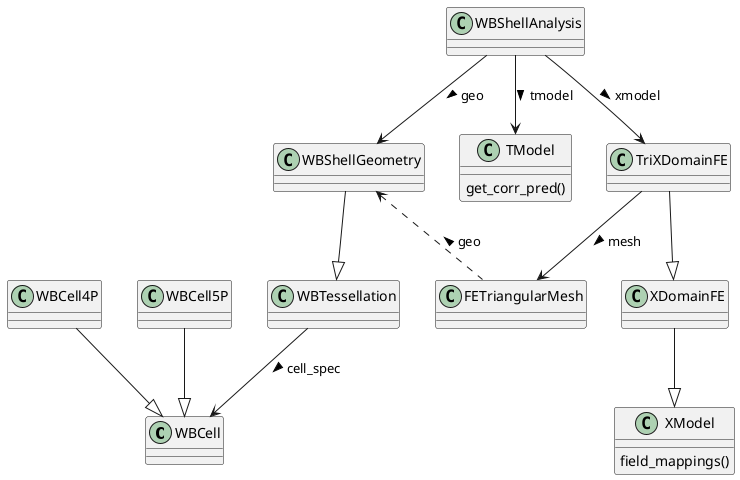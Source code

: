 @startuml
'https://plantuml.com/class-diagram

class WBCell {
}

class WBCell4P{
}

class WBCell5P{
}

WBCell4P --|> WBCell

WBCell5P --|> WBCell

class WBTessellation {

}

WBTessellation --> WBCell: cell_spec >

class FETriangularMesh{
}

class WBShellGeometry{
}

WBShellGeometry --|> WBTessellation

WBShellGeometry <.. FETriangularMesh : geo <


class TModel{
    get_corr_pred()
}

class XModel{
    field_mappings()
}

class TriXDomainFE{
}

XDomainFE --|> XModel
TriXDomainFE --|> XDomainFE

TriXDomainFE --> FETriangularMesh : mesh >

WBShellAnalysis --> WBShellGeometry : geo >
WBShellAnalysis --> TModel : tmodel >
WBShellAnalysis --> TriXDomainFE : xmodel >

@enduml